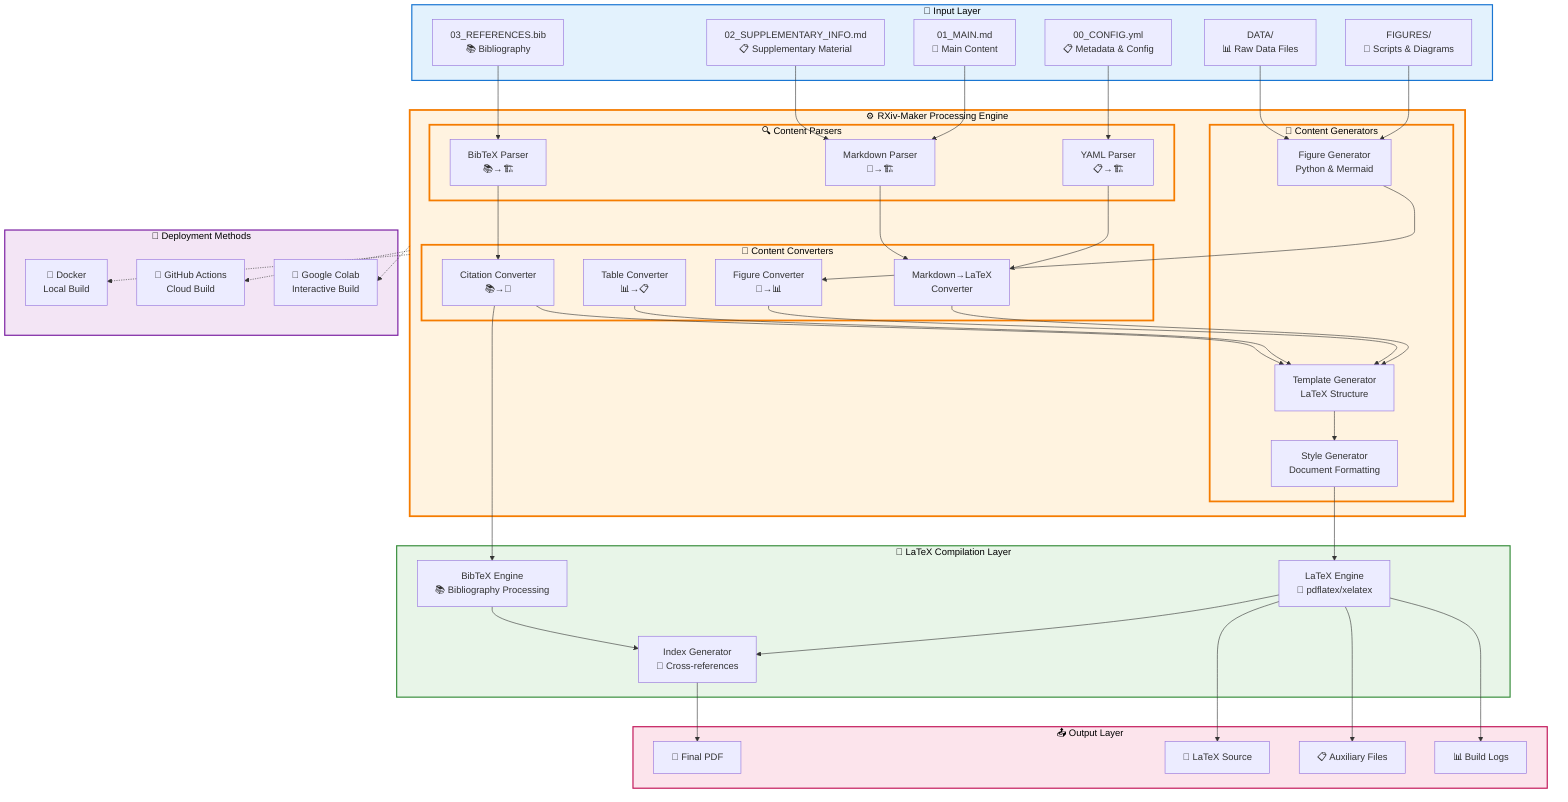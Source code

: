 flowchart TB
    %% Input Layer
    subgraph Input["📁 Input Layer"]
        direction TB
        YAML[00_CONFIG.yml<br/>📋 Metadata & Config]
        MD1[01_MAIN.md<br/>📝 Main Content]
        MD2[02_SUPPLEMENTARY_INFO.md<br/>📋 Supplementary Material]
        BIB[03_REFERENCES.bib<br/>📚 Bibliography]
        FIG[FIGURES/<br/>🎨 Scripts & Diagrams]
        DATA[DATA/<br/>📊 Raw Data Files]
    end

    %% Processing Engine Core
    subgraph Engine["⚙️ RXiv-Maker Processing Engine"]
        direction TB

        subgraph Parsers["🔍 Content Parsers"]
            YP[YAML Parser<br/>📋→🏗️]
            MP[Markdown Parser<br/>📝→🏗️]
            BP[BibTeX Parser<br/>📚→🏗️]
        end

        subgraph Converters["🔄 Content Converters"]
            MC[Markdown→LaTeX<br/>Converter]
            FC[Figure Converter<br/>🎨→📊]
            TC[Table Converter<br/>📊→📋]
            CC[Citation Converter<br/>📚→📝]
        end

        subgraph Generators["🎯 Content Generators"]
            FG[Figure Generator<br/>Python & Mermaid]
            TG[Template Generator<br/>LaTeX Structure]
            SG[Style Generator<br/>Document Formatting]
        end
    end

    %% Compilation Layer
    subgraph Compilation["🔨 LaTeX Compilation Layer"]
        direction TB
        LE[LaTeX Engine<br/>🔧 pdflatex/xelatex]
        BT[BibTeX Engine<br/>📚 Bibliography Processing]
        INDEX[Index Generator<br/>📇 Cross-references]
    end

    %% Output Layer
    subgraph Output["📤 Output Layer"]
        direction TB
        PDF[📄 Final PDF]
        TEX[📝 LaTeX Source]
        AUX[📋 Auxiliary Files]
        LOG[📊 Build Logs]
    end

    %% Deployment Options
    subgraph Deploy["🚀 Deployment Methods"]
        direction LR
        DOCKER[🐳 Docker<br/>Local Build]
        GITHUB[🐙 GitHub Actions<br/>Cloud Build]
        COLAB[📓 Google Colab<br/>Interactive Build]
    end

    %% Data Flow Connections
    YAML --> YP
    MD1 --> MP
    MD2 --> MP
    BIB --> BP
    FIG --> FG
    DATA --> FG

    YP --> MC
    MP --> MC
    BP --> CC
    FG --> FC

    MC --> TG
    FC --> TG
    TC --> TG
    CC --> TG
    TG --> SG

    SG --> LE
    CC --> BT
    LE --> INDEX
    BT --> INDEX

    INDEX --> PDF
    LE --> TEX
    LE --> AUX
    LE --> LOG

    %% Deployment connections
    Engine -.-> DOCKER
    Engine -.-> GITHUB
    Engine -.-> COLAB

    %% Styling
    classDef inputLayer fill:#e3f2fd,stroke:#1976d2,stroke-width:2px,color:#000
    classDef engineLayer fill:#fff3e0,stroke:#f57c00,stroke-width:3px,color:#000
    classDef compilationLayer fill:#e8f5e8,stroke:#388e3c,stroke-width:2px,color:#000
    classDef outputLayer fill:#fce4ec,stroke:#c2185b,stroke-width:2px,color:#000
    classDef deployLayer fill:#f3e5f5,stroke:#7b1fa2,stroke-width:2px,color:#000

    class Input inputLayer
    class Engine,Parsers,Converters,Generators engineLayer
    class Compilation compilationLayer
    class Output outputLayer
    class Deploy deployLayer